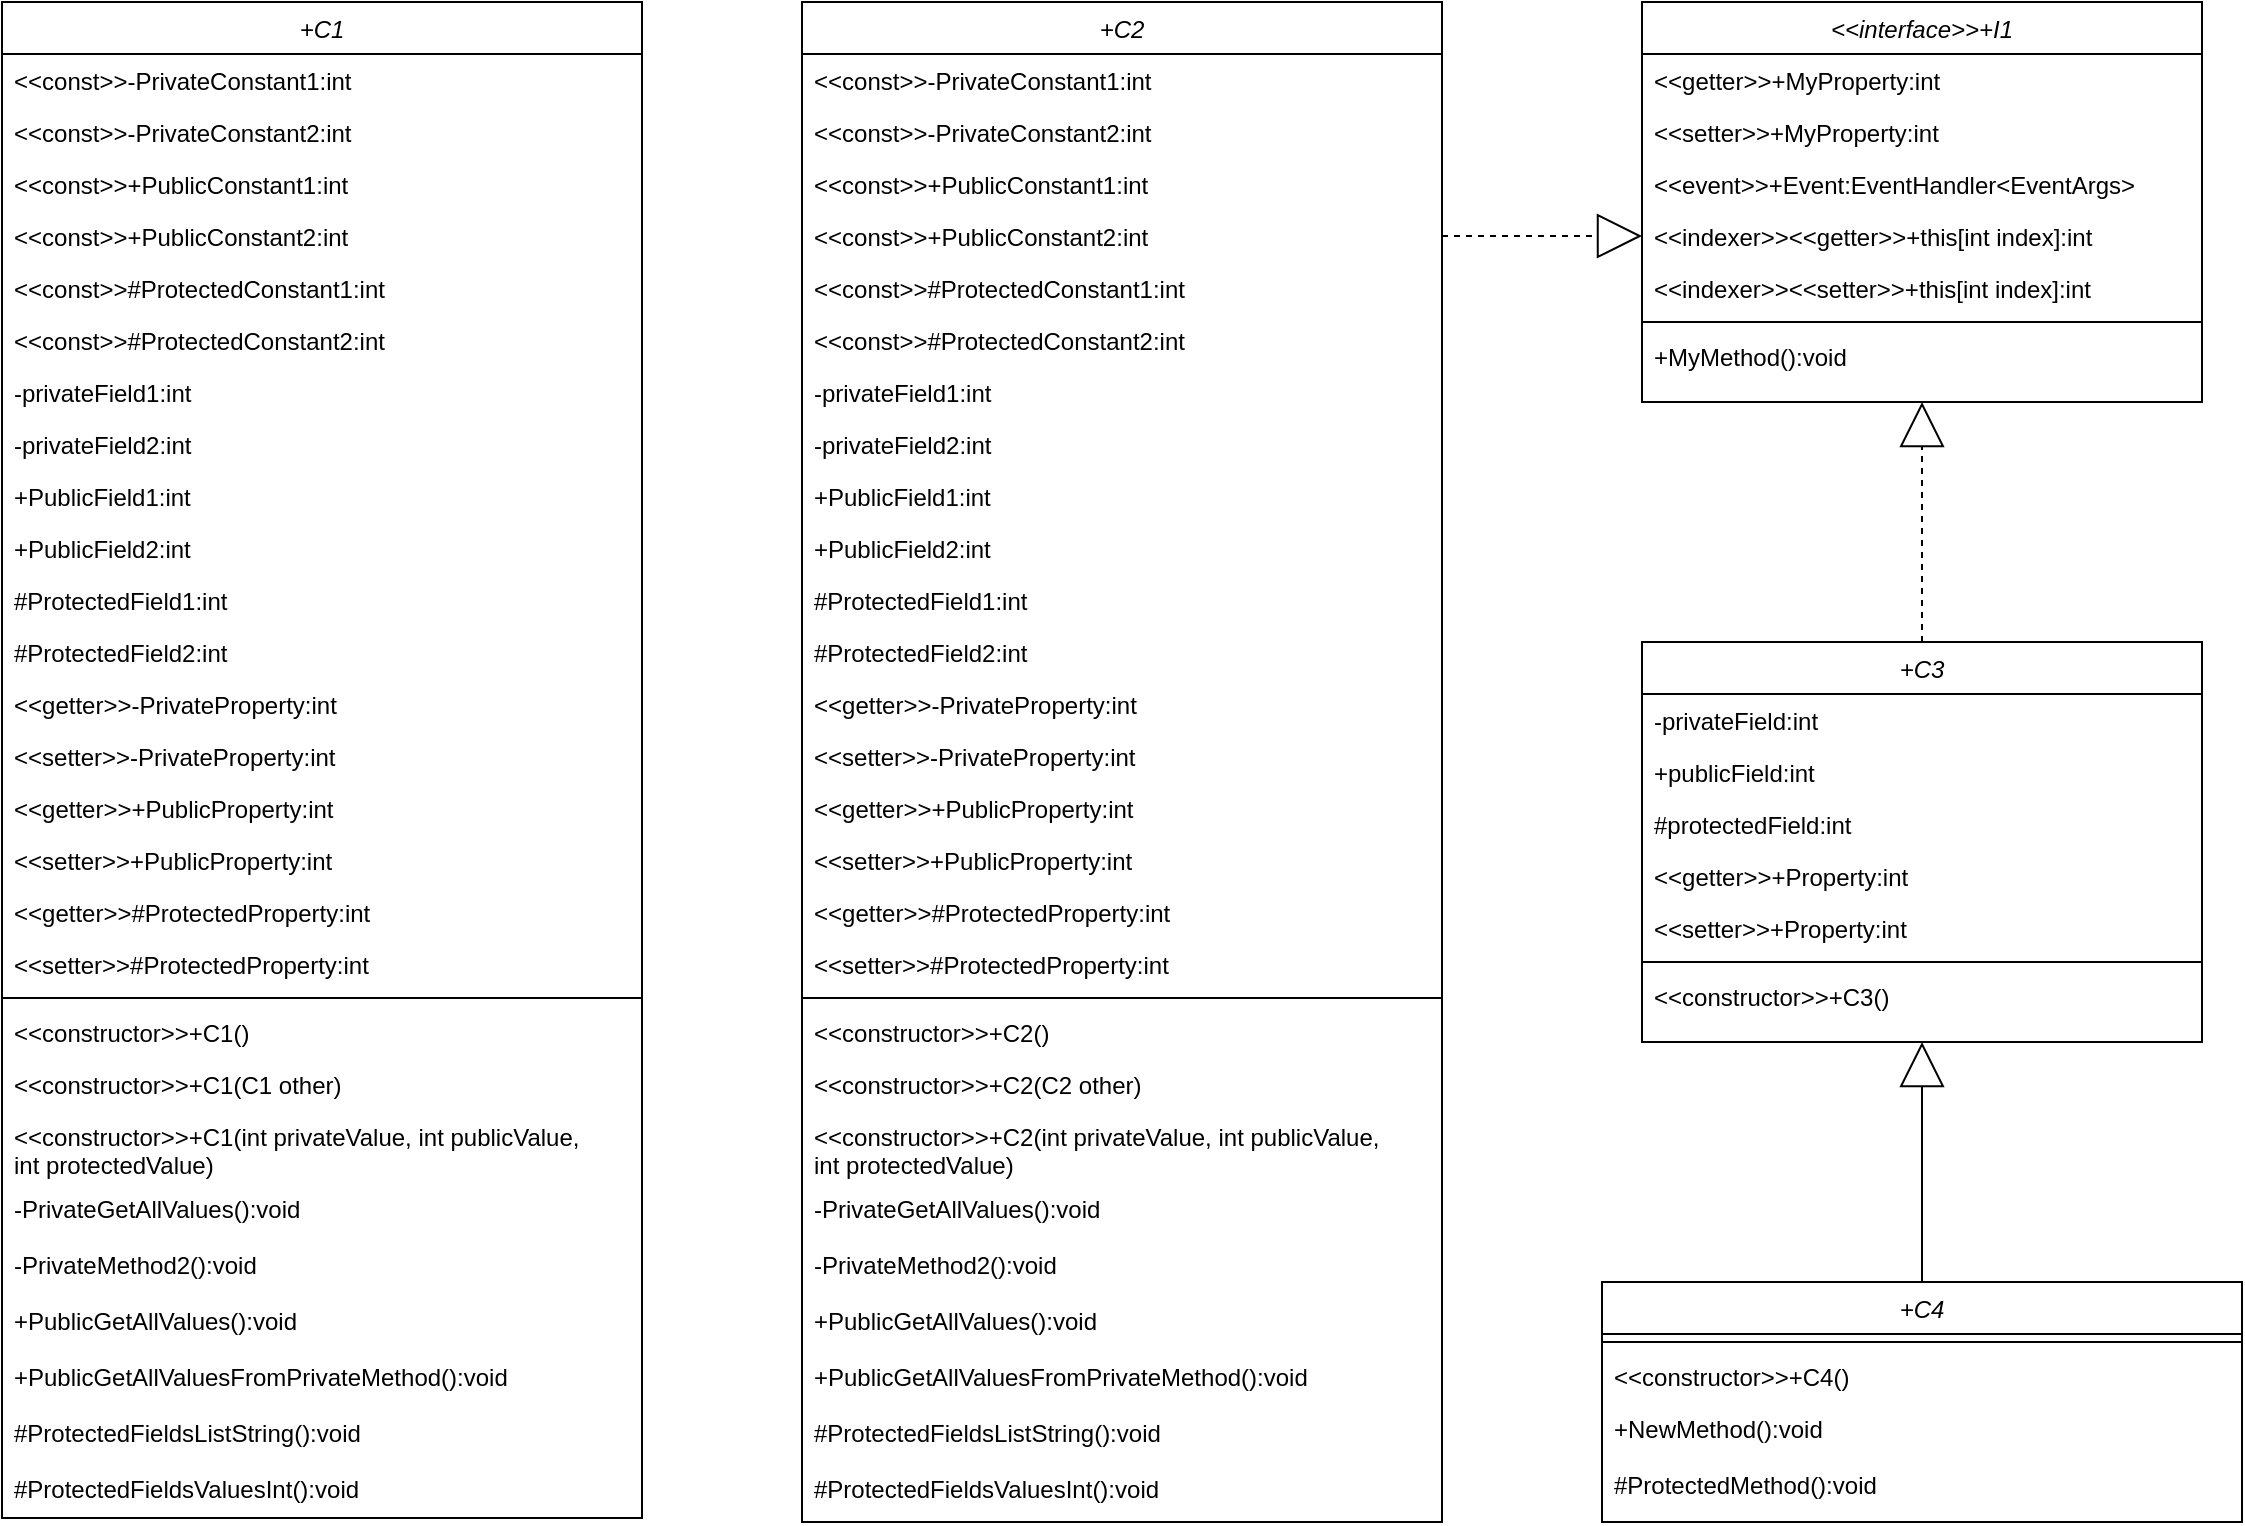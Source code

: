 <mxfile version="24.0.8" type="device">
  <diagram id="C5RBs43oDa-KdzZeNtuy" name="Page-1">
    <mxGraphModel dx="674" dy="371" grid="1" gridSize="10" guides="1" tooltips="1" connect="1" arrows="1" fold="1" page="1" pageScale="1" pageWidth="1200" pageHeight="1600" math="0" shadow="0">
      <root>
        <mxCell id="WIyWlLk6GJQsqaUBKTNV-0" />
        <mxCell id="WIyWlLk6GJQsqaUBKTNV-1" parent="WIyWlLk6GJQsqaUBKTNV-0" />
        <mxCell id="zkfFHV4jXpPFQw0GAbJ--0" value="+C1" style="swimlane;fontStyle=2;align=center;verticalAlign=top;childLayout=stackLayout;horizontal=1;startSize=26;horizontalStack=0;resizeParent=1;resizeLast=0;collapsible=1;marginBottom=0;rounded=0;shadow=0;strokeWidth=1;" parent="WIyWlLk6GJQsqaUBKTNV-1" vertex="1">
          <mxGeometry x="40" y="40" width="320" height="758" as="geometry">
            <mxRectangle x="220" y="120" width="160" height="26" as="alternateBounds" />
          </mxGeometry>
        </mxCell>
        <mxCell id="MBHtbq1p86Bb9riJWVz2-1" value="&lt;&lt;const&gt;&gt;-PrivateConstant1:int" style="text;align=left;verticalAlign=top;spacingLeft=4;spacingRight=4;overflow=hidden;rotatable=0;points=[[0,0.5],[1,0.5]];portConstraint=eastwest;" parent="zkfFHV4jXpPFQw0GAbJ--0" vertex="1">
          <mxGeometry y="26" width="320" height="26" as="geometry" />
        </mxCell>
        <mxCell id="p3Ko3bnjveevFl-nV8Y8-1" value="&lt;&lt;const&gt;&gt;-PrivateConstant2:int" style="text;align=left;verticalAlign=top;spacingLeft=4;spacingRight=4;overflow=hidden;rotatable=0;points=[[0,0.5],[1,0.5]];portConstraint=eastwest;" vertex="1" parent="zkfFHV4jXpPFQw0GAbJ--0">
          <mxGeometry y="52" width="320" height="26" as="geometry" />
        </mxCell>
        <mxCell id="zkfFHV4jXpPFQw0GAbJ--1" value="&lt;&lt;const&gt;&gt;+PublicConstant1:int" style="text;align=left;verticalAlign=top;spacingLeft=4;spacingRight=4;overflow=hidden;rotatable=0;points=[[0,0.5],[1,0.5]];portConstraint=eastwest;" parent="zkfFHV4jXpPFQw0GAbJ--0" vertex="1">
          <mxGeometry y="78" width="320" height="26" as="geometry" />
        </mxCell>
        <mxCell id="p3Ko3bnjveevFl-nV8Y8-3" value="&lt;&lt;const&gt;&gt;+PublicConstant2:int" style="text;align=left;verticalAlign=top;spacingLeft=4;spacingRight=4;overflow=hidden;rotatable=0;points=[[0,0.5],[1,0.5]];portConstraint=eastwest;" vertex="1" parent="zkfFHV4jXpPFQw0GAbJ--0">
          <mxGeometry y="104" width="320" height="26" as="geometry" />
        </mxCell>
        <mxCell id="MBHtbq1p86Bb9riJWVz2-0" value="&lt;&lt;const&gt;&gt;#ProtectedConstant1:int" style="text;align=left;verticalAlign=top;spacingLeft=4;spacingRight=4;overflow=hidden;rotatable=0;points=[[0,0.5],[1,0.5]];portConstraint=eastwest;" parent="zkfFHV4jXpPFQw0GAbJ--0" vertex="1">
          <mxGeometry y="130" width="320" height="26" as="geometry" />
        </mxCell>
        <mxCell id="p3Ko3bnjveevFl-nV8Y8-4" value="&lt;&lt;const&gt;&gt;#ProtectedConstant2:int" style="text;align=left;verticalAlign=top;spacingLeft=4;spacingRight=4;overflow=hidden;rotatable=0;points=[[0,0.5],[1,0.5]];portConstraint=eastwest;" vertex="1" parent="zkfFHV4jXpPFQw0GAbJ--0">
          <mxGeometry y="156" width="320" height="26" as="geometry" />
        </mxCell>
        <mxCell id="MBHtbq1p86Bb9riJWVz2-7" value="-privateField1:int" style="text;align=left;verticalAlign=top;spacingLeft=4;spacingRight=4;overflow=hidden;rotatable=0;points=[[0,0.5],[1,0.5]];portConstraint=eastwest;" parent="zkfFHV4jXpPFQw0GAbJ--0" vertex="1">
          <mxGeometry y="182" width="320" height="26" as="geometry" />
        </mxCell>
        <mxCell id="p3Ko3bnjveevFl-nV8Y8-5" value="-privateField2:int" style="text;align=left;verticalAlign=top;spacingLeft=4;spacingRight=4;overflow=hidden;rotatable=0;points=[[0,0.5],[1,0.5]];portConstraint=eastwest;" vertex="1" parent="zkfFHV4jXpPFQw0GAbJ--0">
          <mxGeometry y="208" width="320" height="26" as="geometry" />
        </mxCell>
        <mxCell id="MBHtbq1p86Bb9riJWVz2-5" value="+PublicField1:int" style="text;align=left;verticalAlign=top;spacingLeft=4;spacingRight=4;overflow=hidden;rotatable=0;points=[[0,0.5],[1,0.5]];portConstraint=eastwest;" parent="zkfFHV4jXpPFQw0GAbJ--0" vertex="1">
          <mxGeometry y="234" width="320" height="26" as="geometry" />
        </mxCell>
        <mxCell id="p3Ko3bnjveevFl-nV8Y8-6" value="+PublicField2:int" style="text;align=left;verticalAlign=top;spacingLeft=4;spacingRight=4;overflow=hidden;rotatable=0;points=[[0,0.5],[1,0.5]];portConstraint=eastwest;" vertex="1" parent="zkfFHV4jXpPFQw0GAbJ--0">
          <mxGeometry y="260" width="320" height="26" as="geometry" />
        </mxCell>
        <mxCell id="MBHtbq1p86Bb9riJWVz2-6" value="#ProtectedField1:int" style="text;align=left;verticalAlign=top;spacingLeft=4;spacingRight=4;overflow=hidden;rotatable=0;points=[[0,0.5],[1,0.5]];portConstraint=eastwest;" parent="zkfFHV4jXpPFQw0GAbJ--0" vertex="1">
          <mxGeometry y="286" width="320" height="26" as="geometry" />
        </mxCell>
        <mxCell id="p3Ko3bnjveevFl-nV8Y8-7" value="#ProtectedField2:int" style="text;align=left;verticalAlign=top;spacingLeft=4;spacingRight=4;overflow=hidden;rotatable=0;points=[[0,0.5],[1,0.5]];portConstraint=eastwest;" vertex="1" parent="zkfFHV4jXpPFQw0GAbJ--0">
          <mxGeometry y="312" width="320" height="26" as="geometry" />
        </mxCell>
        <mxCell id="MBHtbq1p86Bb9riJWVz2-16" value="&lt;&lt;getter&gt;&gt;-PrivateProperty:int" style="text;align=left;verticalAlign=top;spacingLeft=4;spacingRight=4;overflow=hidden;rotatable=0;points=[[0,0.5],[1,0.5]];portConstraint=eastwest;" parent="zkfFHV4jXpPFQw0GAbJ--0" vertex="1">
          <mxGeometry y="338" width="320" height="26" as="geometry" />
        </mxCell>
        <mxCell id="MBHtbq1p86Bb9riJWVz2-15" value="&lt;&lt;setter&gt;&gt;-PrivateProperty:int" style="text;align=left;verticalAlign=top;spacingLeft=4;spacingRight=4;overflow=hidden;rotatable=0;points=[[0,0.5],[1,0.5]];portConstraint=eastwest;" parent="zkfFHV4jXpPFQw0GAbJ--0" vertex="1">
          <mxGeometry y="364" width="320" height="26" as="geometry" />
        </mxCell>
        <mxCell id="MBHtbq1p86Bb9riJWVz2-8" value="&lt;&lt;getter&gt;&gt;+PublicProperty:int" style="text;align=left;verticalAlign=top;spacingLeft=4;spacingRight=4;overflow=hidden;rotatable=0;points=[[0,0.5],[1,0.5]];portConstraint=eastwest;" parent="zkfFHV4jXpPFQw0GAbJ--0" vertex="1">
          <mxGeometry y="390" width="320" height="26" as="geometry" />
        </mxCell>
        <mxCell id="MBHtbq1p86Bb9riJWVz2-9" value="&lt;&lt;setter&gt;&gt;+PublicProperty:int" style="text;align=left;verticalAlign=top;spacingLeft=4;spacingRight=4;overflow=hidden;rotatable=0;points=[[0,0.5],[1,0.5]];portConstraint=eastwest;" parent="zkfFHV4jXpPFQw0GAbJ--0" vertex="1">
          <mxGeometry y="416" width="320" height="26" as="geometry" />
        </mxCell>
        <mxCell id="MBHtbq1p86Bb9riJWVz2-18" value="&lt;&lt;getter&gt;&gt;#ProtectedProperty:int" style="text;align=left;verticalAlign=top;spacingLeft=4;spacingRight=4;overflow=hidden;rotatable=0;points=[[0,0.5],[1,0.5]];portConstraint=eastwest;" parent="zkfFHV4jXpPFQw0GAbJ--0" vertex="1">
          <mxGeometry y="442" width="320" height="26" as="geometry" />
        </mxCell>
        <mxCell id="MBHtbq1p86Bb9riJWVz2-17" value="&lt;&lt;setter&gt;&gt;#ProtectedProperty:int" style="text;align=left;verticalAlign=top;spacingLeft=4;spacingRight=4;overflow=hidden;rotatable=0;points=[[0,0.5],[1,0.5]];portConstraint=eastwest;" parent="zkfFHV4jXpPFQw0GAbJ--0" vertex="1">
          <mxGeometry y="468" width="320" height="26" as="geometry" />
        </mxCell>
        <mxCell id="zkfFHV4jXpPFQw0GAbJ--4" value="" style="line;html=1;strokeWidth=1;align=left;verticalAlign=middle;spacingTop=-1;spacingLeft=3;spacingRight=3;rotatable=0;labelPosition=right;points=[];portConstraint=eastwest;" parent="zkfFHV4jXpPFQw0GAbJ--0" vertex="1">
          <mxGeometry y="494" width="320" height="8" as="geometry" />
        </mxCell>
        <mxCell id="MBHtbq1p86Bb9riJWVz2-33" value="&lt;&lt;constructor&gt;&gt;+C1()" style="text;align=left;verticalAlign=top;spacingLeft=4;spacingRight=4;overflow=hidden;rotatable=0;points=[[0,0.5],[1,0.5]];portConstraint=eastwest;" parent="zkfFHV4jXpPFQw0GAbJ--0" vertex="1">
          <mxGeometry y="502" width="320" height="26" as="geometry" />
        </mxCell>
        <mxCell id="MBHtbq1p86Bb9riJWVz2-37" value="&lt;&lt;constructor&gt;&gt;+C1(C1 other)" style="text;align=left;verticalAlign=top;spacingLeft=4;spacingRight=4;overflow=hidden;rotatable=0;points=[[0,0.5],[1,0.5]];portConstraint=eastwest;" parent="zkfFHV4jXpPFQw0GAbJ--0" vertex="1">
          <mxGeometry y="528" width="320" height="26" as="geometry" />
        </mxCell>
        <mxCell id="MBHtbq1p86Bb9riJWVz2-36" value="&lt;&lt;constructor&gt;&gt;+C1(int privateValue, int publicValue,&#xa;int protectedValue)" style="text;align=left;verticalAlign=top;spacingLeft=4;spacingRight=4;overflow=hidden;rotatable=0;points=[[0,0.5],[1,0.5]];portConstraint=eastwest;" parent="zkfFHV4jXpPFQw0GAbJ--0" vertex="1">
          <mxGeometry y="554" width="320" height="36" as="geometry" />
        </mxCell>
        <mxCell id="MBHtbq1p86Bb9riJWVz2-41" value="-PrivateGetAllValues():void" style="text;align=left;verticalAlign=top;spacingLeft=4;spacingRight=4;overflow=hidden;rotatable=0;points=[[0,0.5],[1,0.5]];portConstraint=eastwest;" parent="zkfFHV4jXpPFQw0GAbJ--0" vertex="1">
          <mxGeometry y="590" width="320" height="28" as="geometry" />
        </mxCell>
        <mxCell id="p3Ko3bnjveevFl-nV8Y8-8" value="-PrivateMethod2():void" style="text;align=left;verticalAlign=top;spacingLeft=4;spacingRight=4;overflow=hidden;rotatable=0;points=[[0,0.5],[1,0.5]];portConstraint=eastwest;" vertex="1" parent="zkfFHV4jXpPFQw0GAbJ--0">
          <mxGeometry y="618" width="320" height="28" as="geometry" />
        </mxCell>
        <mxCell id="MBHtbq1p86Bb9riJWVz2-39" value="+PublicGetAllValues():void" style="text;align=left;verticalAlign=top;spacingLeft=4;spacingRight=4;overflow=hidden;rotatable=0;points=[[0,0.5],[1,0.5]];portConstraint=eastwest;" parent="zkfFHV4jXpPFQw0GAbJ--0" vertex="1">
          <mxGeometry y="646" width="320" height="28" as="geometry" />
        </mxCell>
        <mxCell id="p3Ko3bnjveevFl-nV8Y8-9" value="+PublicGetAllValuesFromPrivateMethod():void" style="text;align=left;verticalAlign=top;spacingLeft=4;spacingRight=4;overflow=hidden;rotatable=0;points=[[0,0.5],[1,0.5]];portConstraint=eastwest;" vertex="1" parent="zkfFHV4jXpPFQw0GAbJ--0">
          <mxGeometry y="674" width="320" height="28" as="geometry" />
        </mxCell>
        <mxCell id="MBHtbq1p86Bb9riJWVz2-40" value="#ProtectedFieldsListString():void" style="text;align=left;verticalAlign=top;spacingLeft=4;spacingRight=4;overflow=hidden;rotatable=0;points=[[0,0.5],[1,0.5]];portConstraint=eastwest;" parent="zkfFHV4jXpPFQw0GAbJ--0" vertex="1">
          <mxGeometry y="702" width="320" height="28" as="geometry" />
        </mxCell>
        <mxCell id="p3Ko3bnjveevFl-nV8Y8-10" value="#ProtectedFieldsValuesInt():void" style="text;align=left;verticalAlign=top;spacingLeft=4;spacingRight=4;overflow=hidden;rotatable=0;points=[[0,0.5],[1,0.5]];portConstraint=eastwest;" vertex="1" parent="zkfFHV4jXpPFQw0GAbJ--0">
          <mxGeometry y="730" width="320" height="28" as="geometry" />
        </mxCell>
        <mxCell id="MBHtbq1p86Bb9riJWVz2-43" value="&lt;&lt;interface&gt;&gt;+I1" style="swimlane;fontStyle=2;align=center;verticalAlign=top;childLayout=stackLayout;horizontal=1;startSize=26;horizontalStack=0;resizeParent=1;resizeLast=0;collapsible=1;marginBottom=0;rounded=0;shadow=0;strokeWidth=1;" parent="WIyWlLk6GJQsqaUBKTNV-1" vertex="1">
          <mxGeometry x="860" y="40" width="280" height="200" as="geometry">
            <mxRectangle x="220" y="120" width="160" height="26" as="alternateBounds" />
          </mxGeometry>
        </mxCell>
        <mxCell id="MBHtbq1p86Bb9riJWVz2-45" value="&lt;&lt;getter&gt;&gt;+MyProperty:int" style="text;align=left;verticalAlign=top;spacingLeft=4;spacingRight=4;overflow=hidden;rotatable=0;points=[[0,0.5],[1,0.5]];portConstraint=eastwest;" parent="MBHtbq1p86Bb9riJWVz2-43" vertex="1">
          <mxGeometry y="26" width="280" height="26" as="geometry" />
        </mxCell>
        <mxCell id="MBHtbq1p86Bb9riJWVz2-65" value="&lt;&lt;setter&gt;&gt;+MyProperty:int" style="text;align=left;verticalAlign=top;spacingLeft=4;spacingRight=4;overflow=hidden;rotatable=0;points=[[0,0.5],[1,0.5]];portConstraint=eastwest;" parent="MBHtbq1p86Bb9riJWVz2-43" vertex="1">
          <mxGeometry y="52" width="280" height="26" as="geometry" />
        </mxCell>
        <mxCell id="MBHtbq1p86Bb9riJWVz2-44" value="&lt;&lt;event&gt;&gt;+Event:EventHandler&lt;EventArgs&gt;" style="text;align=left;verticalAlign=top;spacingLeft=4;spacingRight=4;overflow=hidden;rotatable=0;points=[[0,0.5],[1,0.5]];portConstraint=eastwest;" parent="MBHtbq1p86Bb9riJWVz2-43" vertex="1">
          <mxGeometry y="78" width="280" height="26" as="geometry" />
        </mxCell>
        <mxCell id="MBHtbq1p86Bb9riJWVz2-46" value="&lt;&lt;indexer&gt;&gt;&lt;&lt;getter&gt;&gt;+this[int index]:int" style="text;align=left;verticalAlign=top;spacingLeft=4;spacingRight=4;overflow=hidden;rotatable=0;points=[[0,0.5],[1,0.5]];portConstraint=eastwest;" parent="MBHtbq1p86Bb9riJWVz2-43" vertex="1">
          <mxGeometry y="104" width="280" height="26" as="geometry" />
        </mxCell>
        <mxCell id="MBHtbq1p86Bb9riJWVz2-66" value="&lt;&lt;indexer&gt;&gt;&lt;&lt;setter&gt;&gt;+this[int index]:int" style="text;align=left;verticalAlign=top;spacingLeft=4;spacingRight=4;overflow=hidden;rotatable=0;points=[[0,0.5],[1,0.5]];portConstraint=eastwest;" parent="MBHtbq1p86Bb9riJWVz2-43" vertex="1">
          <mxGeometry y="130" width="280" height="26" as="geometry" />
        </mxCell>
        <mxCell id="MBHtbq1p86Bb9riJWVz2-56" value="" style="line;html=1;strokeWidth=1;align=left;verticalAlign=middle;spacingTop=-1;spacingLeft=3;spacingRight=3;rotatable=0;labelPosition=right;points=[];portConstraint=eastwest;" parent="MBHtbq1p86Bb9riJWVz2-43" vertex="1">
          <mxGeometry y="156" width="280" height="8" as="geometry" />
        </mxCell>
        <mxCell id="MBHtbq1p86Bb9riJWVz2-61" value="+MyMethod():void" style="text;align=left;verticalAlign=top;spacingLeft=4;spacingRight=4;overflow=hidden;rotatable=0;points=[[0,0.5],[1,0.5]];portConstraint=eastwest;" parent="MBHtbq1p86Bb9riJWVz2-43" vertex="1">
          <mxGeometry y="164" width="280" height="28" as="geometry" />
        </mxCell>
        <mxCell id="MBHtbq1p86Bb9riJWVz2-90" value="+C3" style="swimlane;fontStyle=2;align=center;verticalAlign=top;childLayout=stackLayout;horizontal=1;startSize=26;horizontalStack=0;resizeParent=1;resizeLast=0;collapsible=1;marginBottom=0;rounded=0;shadow=0;strokeWidth=1;" parent="WIyWlLk6GJQsqaUBKTNV-1" vertex="1">
          <mxGeometry x="860" y="360" width="280" height="200" as="geometry">
            <mxRectangle x="220" y="120" width="160" height="26" as="alternateBounds" />
          </mxGeometry>
        </mxCell>
        <mxCell id="MBHtbq1p86Bb9riJWVz2-97" value="-privateField:int" style="text;align=left;verticalAlign=top;spacingLeft=4;spacingRight=4;overflow=hidden;rotatable=0;points=[[0,0.5],[1,0.5]];portConstraint=eastwest;" parent="MBHtbq1p86Bb9riJWVz2-90" vertex="1">
          <mxGeometry y="26" width="280" height="26" as="geometry" />
        </mxCell>
        <mxCell id="MBHtbq1p86Bb9riJWVz2-101" value="+publicField:int" style="text;align=left;verticalAlign=top;spacingLeft=4;spacingRight=4;overflow=hidden;rotatable=0;points=[[0,0.5],[1,0.5]];portConstraint=eastwest;" parent="MBHtbq1p86Bb9riJWVz2-90" vertex="1">
          <mxGeometry y="52" width="280" height="26" as="geometry" />
        </mxCell>
        <mxCell id="MBHtbq1p86Bb9riJWVz2-98" value="#protectedField:int" style="text;align=left;verticalAlign=top;spacingLeft=4;spacingRight=4;overflow=hidden;rotatable=0;points=[[0,0.5],[1,0.5]];portConstraint=eastwest;" parent="MBHtbq1p86Bb9riJWVz2-90" vertex="1">
          <mxGeometry y="78" width="280" height="26" as="geometry" />
        </mxCell>
        <mxCell id="MBHtbq1p86Bb9riJWVz2-99" value="&lt;&lt;getter&gt;&gt;+Property:int" style="text;align=left;verticalAlign=top;spacingLeft=4;spacingRight=4;overflow=hidden;rotatable=0;points=[[0,0.5],[1,0.5]];portConstraint=eastwest;" parent="MBHtbq1p86Bb9riJWVz2-90" vertex="1">
          <mxGeometry y="104" width="280" height="26" as="geometry" />
        </mxCell>
        <mxCell id="MBHtbq1p86Bb9riJWVz2-100" value="&lt;&lt;setter&gt;&gt;+Property:int" style="text;align=left;verticalAlign=top;spacingLeft=4;spacingRight=4;overflow=hidden;rotatable=0;points=[[0,0.5],[1,0.5]];portConstraint=eastwest;" parent="MBHtbq1p86Bb9riJWVz2-90" vertex="1">
          <mxGeometry y="130" width="280" height="26" as="geometry" />
        </mxCell>
        <mxCell id="MBHtbq1p86Bb9riJWVz2-103" value="" style="line;html=1;strokeWidth=1;align=left;verticalAlign=middle;spacingTop=-1;spacingLeft=3;spacingRight=3;rotatable=0;labelPosition=right;points=[];portConstraint=eastwest;" parent="MBHtbq1p86Bb9riJWVz2-90" vertex="1">
          <mxGeometry y="156" width="280" height="8" as="geometry" />
        </mxCell>
        <mxCell id="MBHtbq1p86Bb9riJWVz2-104" value="&lt;&lt;constructor&gt;&gt;+C3()" style="text;align=left;verticalAlign=top;spacingLeft=4;spacingRight=4;overflow=hidden;rotatable=0;points=[[0,0.5],[1,0.5]];portConstraint=eastwest;" parent="MBHtbq1p86Bb9riJWVz2-90" vertex="1">
          <mxGeometry y="164" width="280" height="26" as="geometry" />
        </mxCell>
        <mxCell id="MBHtbq1p86Bb9riJWVz2-124" style="edgeStyle=orthogonalEdgeStyle;rounded=0;orthogonalLoop=1;jettySize=auto;html=1;endArrow=block;endFill=0;endSize=20;" parent="WIyWlLk6GJQsqaUBKTNV-1" source="MBHtbq1p86Bb9riJWVz2-112" target="MBHtbq1p86Bb9riJWVz2-90" edge="1">
          <mxGeometry relative="1" as="geometry" />
        </mxCell>
        <mxCell id="MBHtbq1p86Bb9riJWVz2-112" value="+C4" style="swimlane;fontStyle=2;align=center;verticalAlign=top;childLayout=stackLayout;horizontal=1;startSize=26;horizontalStack=0;resizeParent=1;resizeLast=0;collapsible=1;marginBottom=0;rounded=0;shadow=0;strokeWidth=1;" parent="WIyWlLk6GJQsqaUBKTNV-1" vertex="1">
          <mxGeometry x="840" y="680" width="320" height="120" as="geometry">
            <mxRectangle x="220" y="120" width="160" height="26" as="alternateBounds" />
          </mxGeometry>
        </mxCell>
        <mxCell id="MBHtbq1p86Bb9riJWVz2-119" value="" style="line;html=1;strokeWidth=1;align=left;verticalAlign=middle;spacingTop=-1;spacingLeft=3;spacingRight=3;rotatable=0;labelPosition=right;points=[];portConstraint=eastwest;" parent="MBHtbq1p86Bb9riJWVz2-112" vertex="1">
          <mxGeometry y="26" width="320" height="8" as="geometry" />
        </mxCell>
        <mxCell id="MBHtbq1p86Bb9riJWVz2-120" value="&lt;&lt;constructor&gt;&gt;+C4()" style="text;align=left;verticalAlign=top;spacingLeft=4;spacingRight=4;overflow=hidden;rotatable=0;points=[[0,0.5],[1,0.5]];portConstraint=eastwest;" parent="MBHtbq1p86Bb9riJWVz2-112" vertex="1">
          <mxGeometry y="34" width="320" height="26" as="geometry" />
        </mxCell>
        <mxCell id="MBHtbq1p86Bb9riJWVz2-122" value="+NewMethod():void" style="text;align=left;verticalAlign=top;spacingLeft=4;spacingRight=4;overflow=hidden;rotatable=0;points=[[0,0.5],[1,0.5]];portConstraint=eastwest;" parent="MBHtbq1p86Bb9riJWVz2-112" vertex="1">
          <mxGeometry y="60" width="320" height="28" as="geometry" />
        </mxCell>
        <mxCell id="7UC5CCCAgvVCLWAKIw7K-26" value="#ProtectedMethod():void" style="text;align=left;verticalAlign=top;spacingLeft=4;spacingRight=4;overflow=hidden;rotatable=0;points=[[0,0.5],[1,0.5]];portConstraint=eastwest;" parent="MBHtbq1p86Bb9riJWVz2-112" vertex="1">
          <mxGeometry y="88" width="320" height="28" as="geometry" />
        </mxCell>
        <mxCell id="7UC5CCCAgvVCLWAKIw7K-25" style="edgeStyle=orthogonalEdgeStyle;rounded=0;orthogonalLoop=1;jettySize=auto;html=1;dashed=1;endArrow=block;endFill=0;endSize=20;exitX=0.5;exitY=0;exitDx=0;exitDy=0;entryX=0.5;entryY=1;entryDx=0;entryDy=0;" parent="WIyWlLk6GJQsqaUBKTNV-1" source="MBHtbq1p86Bb9riJWVz2-90" target="MBHtbq1p86Bb9riJWVz2-43" edge="1">
          <mxGeometry relative="1" as="geometry">
            <mxPoint x="590" y="719" as="sourcePoint" />
            <mxPoint x="1040" y="289" as="targetPoint" />
          </mxGeometry>
        </mxCell>
        <mxCell id="p3Ko3bnjveevFl-nV8Y8-11" value="+C2" style="swimlane;fontStyle=2;align=center;verticalAlign=top;childLayout=stackLayout;horizontal=1;startSize=26;horizontalStack=0;resizeParent=1;resizeLast=0;collapsible=1;marginBottom=0;rounded=0;shadow=0;strokeWidth=1;" vertex="1" parent="WIyWlLk6GJQsqaUBKTNV-1">
          <mxGeometry x="440" y="40" width="320" height="760" as="geometry">
            <mxRectangle x="220" y="120" width="160" height="26" as="alternateBounds" />
          </mxGeometry>
        </mxCell>
        <mxCell id="p3Ko3bnjveevFl-nV8Y8-12" value="&lt;&lt;const&gt;&gt;-PrivateConstant1:int" style="text;align=left;verticalAlign=top;spacingLeft=4;spacingRight=4;overflow=hidden;rotatable=0;points=[[0,0.5],[1,0.5]];portConstraint=eastwest;" vertex="1" parent="p3Ko3bnjveevFl-nV8Y8-11">
          <mxGeometry y="26" width="320" height="26" as="geometry" />
        </mxCell>
        <mxCell id="p3Ko3bnjveevFl-nV8Y8-13" value="&lt;&lt;const&gt;&gt;-PrivateConstant2:int" style="text;align=left;verticalAlign=top;spacingLeft=4;spacingRight=4;overflow=hidden;rotatable=0;points=[[0,0.5],[1,0.5]];portConstraint=eastwest;" vertex="1" parent="p3Ko3bnjveevFl-nV8Y8-11">
          <mxGeometry y="52" width="320" height="26" as="geometry" />
        </mxCell>
        <mxCell id="p3Ko3bnjveevFl-nV8Y8-14" value="&lt;&lt;const&gt;&gt;+PublicConstant1:int" style="text;align=left;verticalAlign=top;spacingLeft=4;spacingRight=4;overflow=hidden;rotatable=0;points=[[0,0.5],[1,0.5]];portConstraint=eastwest;" vertex="1" parent="p3Ko3bnjveevFl-nV8Y8-11">
          <mxGeometry y="78" width="320" height="26" as="geometry" />
        </mxCell>
        <mxCell id="p3Ko3bnjveevFl-nV8Y8-15" value="&lt;&lt;const&gt;&gt;+PublicConstant2:int" style="text;align=left;verticalAlign=top;spacingLeft=4;spacingRight=4;overflow=hidden;rotatable=0;points=[[0,0.5],[1,0.5]];portConstraint=eastwest;" vertex="1" parent="p3Ko3bnjveevFl-nV8Y8-11">
          <mxGeometry y="104" width="320" height="26" as="geometry" />
        </mxCell>
        <mxCell id="p3Ko3bnjveevFl-nV8Y8-16" value="&lt;&lt;const&gt;&gt;#ProtectedConstant1:int" style="text;align=left;verticalAlign=top;spacingLeft=4;spacingRight=4;overflow=hidden;rotatable=0;points=[[0,0.5],[1,0.5]];portConstraint=eastwest;" vertex="1" parent="p3Ko3bnjveevFl-nV8Y8-11">
          <mxGeometry y="130" width="320" height="26" as="geometry" />
        </mxCell>
        <mxCell id="p3Ko3bnjveevFl-nV8Y8-17" value="&lt;&lt;const&gt;&gt;#ProtectedConstant2:int" style="text;align=left;verticalAlign=top;spacingLeft=4;spacingRight=4;overflow=hidden;rotatable=0;points=[[0,0.5],[1,0.5]];portConstraint=eastwest;" vertex="1" parent="p3Ko3bnjveevFl-nV8Y8-11">
          <mxGeometry y="156" width="320" height="26" as="geometry" />
        </mxCell>
        <mxCell id="p3Ko3bnjveevFl-nV8Y8-18" value="-privateField1:int" style="text;align=left;verticalAlign=top;spacingLeft=4;spacingRight=4;overflow=hidden;rotatable=0;points=[[0,0.5],[1,0.5]];portConstraint=eastwest;" vertex="1" parent="p3Ko3bnjveevFl-nV8Y8-11">
          <mxGeometry y="182" width="320" height="26" as="geometry" />
        </mxCell>
        <mxCell id="p3Ko3bnjveevFl-nV8Y8-19" value="-privateField2:int" style="text;align=left;verticalAlign=top;spacingLeft=4;spacingRight=4;overflow=hidden;rotatable=0;points=[[0,0.5],[1,0.5]];portConstraint=eastwest;" vertex="1" parent="p3Ko3bnjveevFl-nV8Y8-11">
          <mxGeometry y="208" width="320" height="26" as="geometry" />
        </mxCell>
        <mxCell id="p3Ko3bnjveevFl-nV8Y8-20" value="+PublicField1:int" style="text;align=left;verticalAlign=top;spacingLeft=4;spacingRight=4;overflow=hidden;rotatable=0;points=[[0,0.5],[1,0.5]];portConstraint=eastwest;" vertex="1" parent="p3Ko3bnjveevFl-nV8Y8-11">
          <mxGeometry y="234" width="320" height="26" as="geometry" />
        </mxCell>
        <mxCell id="p3Ko3bnjveevFl-nV8Y8-21" value="+PublicField2:int" style="text;align=left;verticalAlign=top;spacingLeft=4;spacingRight=4;overflow=hidden;rotatable=0;points=[[0,0.5],[1,0.5]];portConstraint=eastwest;" vertex="1" parent="p3Ko3bnjveevFl-nV8Y8-11">
          <mxGeometry y="260" width="320" height="26" as="geometry" />
        </mxCell>
        <mxCell id="p3Ko3bnjveevFl-nV8Y8-22" value="#ProtectedField1:int" style="text;align=left;verticalAlign=top;spacingLeft=4;spacingRight=4;overflow=hidden;rotatable=0;points=[[0,0.5],[1,0.5]];portConstraint=eastwest;" vertex="1" parent="p3Ko3bnjveevFl-nV8Y8-11">
          <mxGeometry y="286" width="320" height="26" as="geometry" />
        </mxCell>
        <mxCell id="p3Ko3bnjveevFl-nV8Y8-23" value="#ProtectedField2:int" style="text;align=left;verticalAlign=top;spacingLeft=4;spacingRight=4;overflow=hidden;rotatable=0;points=[[0,0.5],[1,0.5]];portConstraint=eastwest;" vertex="1" parent="p3Ko3bnjveevFl-nV8Y8-11">
          <mxGeometry y="312" width="320" height="26" as="geometry" />
        </mxCell>
        <mxCell id="p3Ko3bnjveevFl-nV8Y8-24" value="&lt;&lt;getter&gt;&gt;-PrivateProperty:int" style="text;align=left;verticalAlign=top;spacingLeft=4;spacingRight=4;overflow=hidden;rotatable=0;points=[[0,0.5],[1,0.5]];portConstraint=eastwest;" vertex="1" parent="p3Ko3bnjveevFl-nV8Y8-11">
          <mxGeometry y="338" width="320" height="26" as="geometry" />
        </mxCell>
        <mxCell id="p3Ko3bnjveevFl-nV8Y8-25" value="&lt;&lt;setter&gt;&gt;-PrivateProperty:int" style="text;align=left;verticalAlign=top;spacingLeft=4;spacingRight=4;overflow=hidden;rotatable=0;points=[[0,0.5],[1,0.5]];portConstraint=eastwest;" vertex="1" parent="p3Ko3bnjveevFl-nV8Y8-11">
          <mxGeometry y="364" width="320" height="26" as="geometry" />
        </mxCell>
        <mxCell id="p3Ko3bnjveevFl-nV8Y8-26" value="&lt;&lt;getter&gt;&gt;+PublicProperty:int" style="text;align=left;verticalAlign=top;spacingLeft=4;spacingRight=4;overflow=hidden;rotatable=0;points=[[0,0.5],[1,0.5]];portConstraint=eastwest;" vertex="1" parent="p3Ko3bnjveevFl-nV8Y8-11">
          <mxGeometry y="390" width="320" height="26" as="geometry" />
        </mxCell>
        <mxCell id="p3Ko3bnjveevFl-nV8Y8-27" value="&lt;&lt;setter&gt;&gt;+PublicProperty:int" style="text;align=left;verticalAlign=top;spacingLeft=4;spacingRight=4;overflow=hidden;rotatable=0;points=[[0,0.5],[1,0.5]];portConstraint=eastwest;" vertex="1" parent="p3Ko3bnjveevFl-nV8Y8-11">
          <mxGeometry y="416" width="320" height="26" as="geometry" />
        </mxCell>
        <mxCell id="p3Ko3bnjveevFl-nV8Y8-28" value="&lt;&lt;getter&gt;&gt;#ProtectedProperty:int" style="text;align=left;verticalAlign=top;spacingLeft=4;spacingRight=4;overflow=hidden;rotatable=0;points=[[0,0.5],[1,0.5]];portConstraint=eastwest;" vertex="1" parent="p3Ko3bnjveevFl-nV8Y8-11">
          <mxGeometry y="442" width="320" height="26" as="geometry" />
        </mxCell>
        <mxCell id="p3Ko3bnjveevFl-nV8Y8-29" value="&lt;&lt;setter&gt;&gt;#ProtectedProperty:int" style="text;align=left;verticalAlign=top;spacingLeft=4;spacingRight=4;overflow=hidden;rotatable=0;points=[[0,0.5],[1,0.5]];portConstraint=eastwest;" vertex="1" parent="p3Ko3bnjveevFl-nV8Y8-11">
          <mxGeometry y="468" width="320" height="26" as="geometry" />
        </mxCell>
        <mxCell id="p3Ko3bnjveevFl-nV8Y8-30" value="" style="line;html=1;strokeWidth=1;align=left;verticalAlign=middle;spacingTop=-1;spacingLeft=3;spacingRight=3;rotatable=0;labelPosition=right;points=[];portConstraint=eastwest;" vertex="1" parent="p3Ko3bnjveevFl-nV8Y8-11">
          <mxGeometry y="494" width="320" height="8" as="geometry" />
        </mxCell>
        <mxCell id="p3Ko3bnjveevFl-nV8Y8-31" value="&lt;&lt;constructor&gt;&gt;+C2()" style="text;align=left;verticalAlign=top;spacingLeft=4;spacingRight=4;overflow=hidden;rotatable=0;points=[[0,0.5],[1,0.5]];portConstraint=eastwest;" vertex="1" parent="p3Ko3bnjveevFl-nV8Y8-11">
          <mxGeometry y="502" width="320" height="26" as="geometry" />
        </mxCell>
        <mxCell id="p3Ko3bnjveevFl-nV8Y8-32" value="&lt;&lt;constructor&gt;&gt;+C2(C2 other)" style="text;align=left;verticalAlign=top;spacingLeft=4;spacingRight=4;overflow=hidden;rotatable=0;points=[[0,0.5],[1,0.5]];portConstraint=eastwest;" vertex="1" parent="p3Ko3bnjveevFl-nV8Y8-11">
          <mxGeometry y="528" width="320" height="26" as="geometry" />
        </mxCell>
        <mxCell id="p3Ko3bnjveevFl-nV8Y8-33" value="&lt;&lt;constructor&gt;&gt;+C2(int privateValue, int publicValue,&#xa;int protectedValue)" style="text;align=left;verticalAlign=top;spacingLeft=4;spacingRight=4;overflow=hidden;rotatable=0;points=[[0,0.5],[1,0.5]];portConstraint=eastwest;" vertex="1" parent="p3Ko3bnjveevFl-nV8Y8-11">
          <mxGeometry y="554" width="320" height="36" as="geometry" />
        </mxCell>
        <mxCell id="p3Ko3bnjveevFl-nV8Y8-34" value="-PrivateGetAllValues():void" style="text;align=left;verticalAlign=top;spacingLeft=4;spacingRight=4;overflow=hidden;rotatable=0;points=[[0,0.5],[1,0.5]];portConstraint=eastwest;" vertex="1" parent="p3Ko3bnjveevFl-nV8Y8-11">
          <mxGeometry y="590" width="320" height="28" as="geometry" />
        </mxCell>
        <mxCell id="p3Ko3bnjveevFl-nV8Y8-35" value="-PrivateMethod2():void" style="text;align=left;verticalAlign=top;spacingLeft=4;spacingRight=4;overflow=hidden;rotatable=0;points=[[0,0.5],[1,0.5]];portConstraint=eastwest;" vertex="1" parent="p3Ko3bnjveevFl-nV8Y8-11">
          <mxGeometry y="618" width="320" height="28" as="geometry" />
        </mxCell>
        <mxCell id="p3Ko3bnjveevFl-nV8Y8-36" value="+PublicGetAllValues():void" style="text;align=left;verticalAlign=top;spacingLeft=4;spacingRight=4;overflow=hidden;rotatable=0;points=[[0,0.5],[1,0.5]];portConstraint=eastwest;" vertex="1" parent="p3Ko3bnjveevFl-nV8Y8-11">
          <mxGeometry y="646" width="320" height="28" as="geometry" />
        </mxCell>
        <mxCell id="p3Ko3bnjveevFl-nV8Y8-37" value="+PublicGetAllValuesFromPrivateMethod():void" style="text;align=left;verticalAlign=top;spacingLeft=4;spacingRight=4;overflow=hidden;rotatable=0;points=[[0,0.5],[1,0.5]];portConstraint=eastwest;" vertex="1" parent="p3Ko3bnjveevFl-nV8Y8-11">
          <mxGeometry y="674" width="320" height="28" as="geometry" />
        </mxCell>
        <mxCell id="p3Ko3bnjveevFl-nV8Y8-38" value="#ProtectedFieldsListString():void" style="text;align=left;verticalAlign=top;spacingLeft=4;spacingRight=4;overflow=hidden;rotatable=0;points=[[0,0.5],[1,0.5]];portConstraint=eastwest;" vertex="1" parent="p3Ko3bnjveevFl-nV8Y8-11">
          <mxGeometry y="702" width="320" height="28" as="geometry" />
        </mxCell>
        <mxCell id="p3Ko3bnjveevFl-nV8Y8-39" value="#ProtectedFieldsValuesInt():void" style="text;align=left;verticalAlign=top;spacingLeft=4;spacingRight=4;overflow=hidden;rotatable=0;points=[[0,0.5],[1,0.5]];portConstraint=eastwest;" vertex="1" parent="p3Ko3bnjveevFl-nV8Y8-11">
          <mxGeometry y="730" width="320" height="28" as="geometry" />
        </mxCell>
        <mxCell id="p3Ko3bnjveevFl-nV8Y8-48" style="edgeStyle=orthogonalEdgeStyle;rounded=0;orthogonalLoop=1;jettySize=auto;html=1;exitX=1;exitY=0.5;exitDx=0;exitDy=0;entryX=0;entryY=0.5;entryDx=0;entryDy=0;endArrow=block;endFill=0;endSize=20;dashed=1;" edge="1" parent="WIyWlLk6GJQsqaUBKTNV-1" source="p3Ko3bnjveevFl-nV8Y8-15" target="MBHtbq1p86Bb9riJWVz2-46">
          <mxGeometry relative="1" as="geometry" />
        </mxCell>
      </root>
    </mxGraphModel>
  </diagram>
</mxfile>
